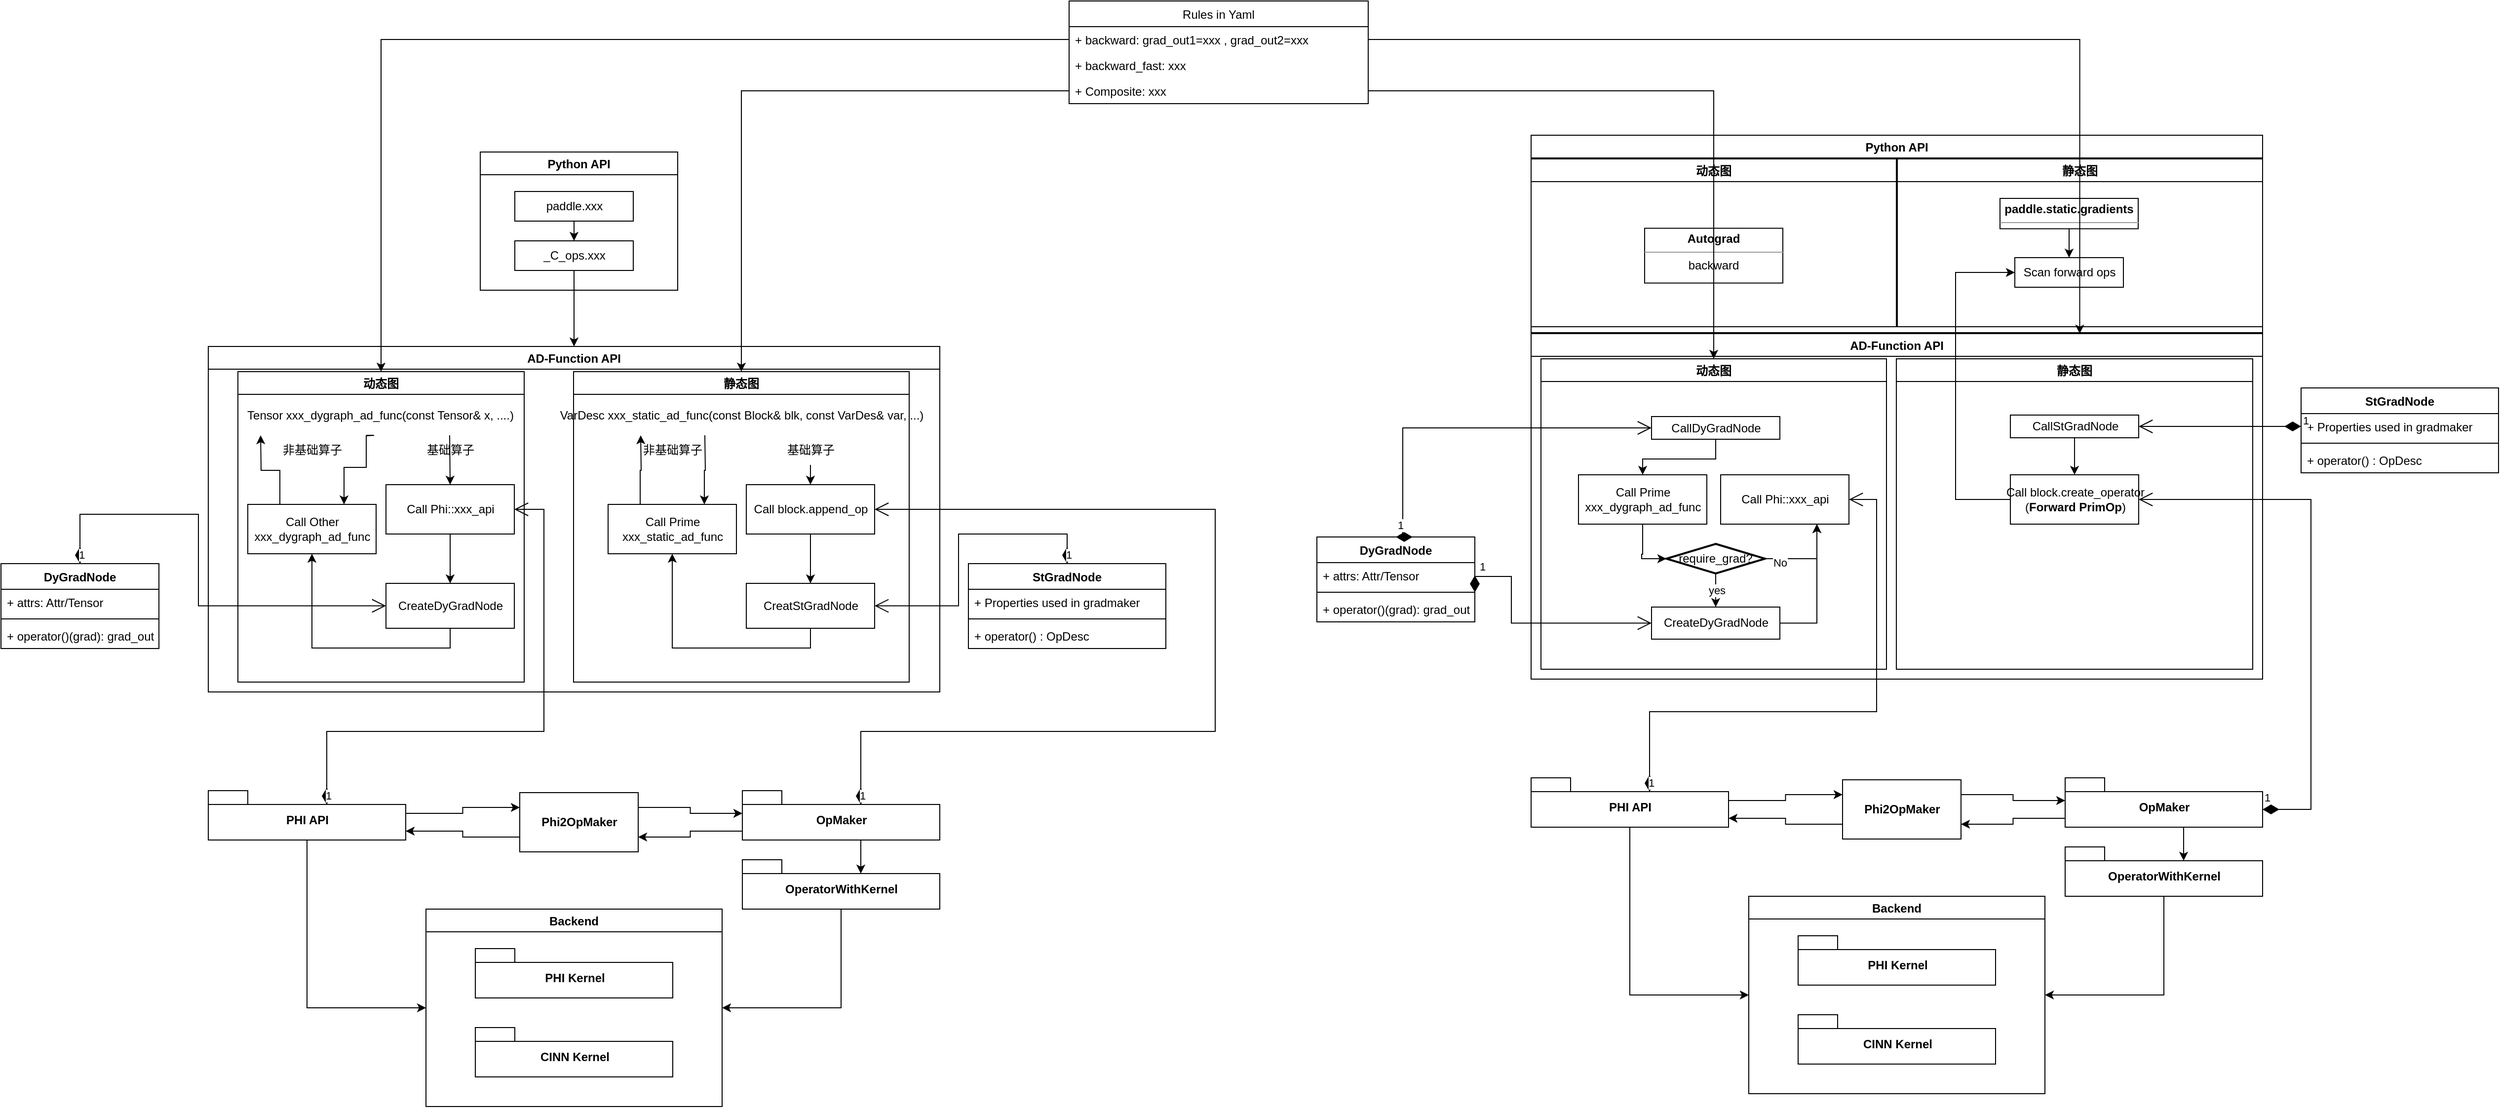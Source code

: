 <mxfile version="20.2.5" type="github">
  <diagram id="AyWnoLKwbGapCT2SXxWh" name="Page-1">
    <mxGraphModel dx="4293" dy="2477" grid="1" gridSize="10" guides="1" tooltips="1" connect="1" arrows="1" fold="1" page="1" pageScale="1" pageWidth="850" pageHeight="1100" math="0" shadow="0">
      <root>
        <mxCell id="0" />
        <mxCell id="1" parent="0" />
        <mxCell id="U-4zYPPOTee5trkrOgwL-1" value="Python API" style="swimlane;" vertex="1" parent="1">
          <mxGeometry x="375.5" y="73" width="200" height="140" as="geometry" />
        </mxCell>
        <mxCell id="U-4zYPPOTee5trkrOgwL-66" style="edgeStyle=orthogonalEdgeStyle;rounded=0;orthogonalLoop=1;jettySize=auto;html=1;exitX=0.5;exitY=1;exitDx=0;exitDy=0;entryX=0.5;entryY=0;entryDx=0;entryDy=0;" edge="1" parent="U-4zYPPOTee5trkrOgwL-1" source="U-4zYPPOTee5trkrOgwL-5" target="U-4zYPPOTee5trkrOgwL-8">
          <mxGeometry relative="1" as="geometry" />
        </mxCell>
        <mxCell id="U-4zYPPOTee5trkrOgwL-5" value="paddle.xxx" style="rounded=0;whiteSpace=wrap;html=1;" vertex="1" parent="U-4zYPPOTee5trkrOgwL-1">
          <mxGeometry x="35" y="40" width="120" height="30" as="geometry" />
        </mxCell>
        <mxCell id="U-4zYPPOTee5trkrOgwL-8" value="_C_ops.xxx" style="rounded=0;whiteSpace=wrap;html=1;" vertex="1" parent="U-4zYPPOTee5trkrOgwL-1">
          <mxGeometry x="35" y="90" width="120" height="30" as="geometry" />
        </mxCell>
        <mxCell id="U-4zYPPOTee5trkrOgwL-2" value="AD-Function API" style="swimlane;startSize=23;" vertex="1" parent="1">
          <mxGeometry x="100" y="270" width="741" height="350" as="geometry" />
        </mxCell>
        <mxCell id="U-4zYPPOTee5trkrOgwL-11" value="动态图" style="swimlane;" vertex="1" parent="U-4zYPPOTee5trkrOgwL-2">
          <mxGeometry x="30" y="25.5" width="290" height="314.5" as="geometry" />
        </mxCell>
        <mxCell id="U-4zYPPOTee5trkrOgwL-17" value="Call Other&lt;br&gt;xxx_dygraph_ad_func" style="html=1;" vertex="1" parent="U-4zYPPOTee5trkrOgwL-11">
          <mxGeometry x="10" y="134.5" width="130" height="50" as="geometry" />
        </mxCell>
        <mxCell id="U-4zYPPOTee5trkrOgwL-18" value="Tensor xxx_dygraph_ad_func(const Tensor&amp;amp; x, ....)" style="text;html=1;align=center;verticalAlign=middle;resizable=0;points=[];autosize=1;strokeColor=none;fillColor=none;" vertex="1" parent="U-4zYPPOTee5trkrOgwL-11">
          <mxGeometry x="-1" y="29.5" width="290" height="30" as="geometry" />
        </mxCell>
        <mxCell id="U-4zYPPOTee5trkrOgwL-21" style="edgeStyle=orthogonalEdgeStyle;rounded=0;orthogonalLoop=1;jettySize=auto;html=1;entryX=0.75;entryY=0;entryDx=0;entryDy=0;" edge="1" parent="U-4zYPPOTee5trkrOgwL-11" target="U-4zYPPOTee5trkrOgwL-17">
          <mxGeometry relative="1" as="geometry">
            <mxPoint x="53" y="74.5" as="targetPoint" />
            <mxPoint x="130" y="64.5" as="sourcePoint" />
            <Array as="points">
              <mxPoint x="138" y="65" />
              <mxPoint x="130" y="65" />
              <mxPoint x="130" y="97" />
              <mxPoint x="108" y="97" />
            </Array>
          </mxGeometry>
        </mxCell>
        <mxCell id="U-4zYPPOTee5trkrOgwL-26" style="edgeStyle=orthogonalEdgeStyle;rounded=0;orthogonalLoop=1;jettySize=auto;html=1;exitX=0.5;exitY=1;exitDx=0;exitDy=0;entryX=0.5;entryY=1;entryDx=0;entryDy=0;" edge="1" parent="U-4zYPPOTee5trkrOgwL-11" source="U-4zYPPOTee5trkrOgwL-23" target="U-4zYPPOTee5trkrOgwL-17">
          <mxGeometry relative="1" as="geometry" />
        </mxCell>
        <mxCell id="U-4zYPPOTee5trkrOgwL-23" value="CreateDyGradNode" style="html=1;" vertex="1" parent="U-4zYPPOTee5trkrOgwL-11">
          <mxGeometry x="150" y="214.5" width="130" height="45.5" as="geometry" />
        </mxCell>
        <mxCell id="U-4zYPPOTee5trkrOgwL-27" style="edgeStyle=orthogonalEdgeStyle;rounded=0;orthogonalLoop=1;jettySize=auto;html=1;exitX=0.5;exitY=1;exitDx=0;exitDy=0;entryX=0.5;entryY=0;entryDx=0;entryDy=0;" edge="1" parent="U-4zYPPOTee5trkrOgwL-11" source="U-4zYPPOTee5trkrOgwL-24" target="U-4zYPPOTee5trkrOgwL-23">
          <mxGeometry relative="1" as="geometry" />
        </mxCell>
        <mxCell id="U-4zYPPOTee5trkrOgwL-24" value="Call Phi::xxx_api" style="html=1;" vertex="1" parent="U-4zYPPOTee5trkrOgwL-11">
          <mxGeometry x="150" y="114.5" width="130" height="50" as="geometry" />
        </mxCell>
        <mxCell id="U-4zYPPOTee5trkrOgwL-28" style="edgeStyle=orthogonalEdgeStyle;rounded=0;orthogonalLoop=1;jettySize=auto;html=1;exitX=0.5;exitY=1;exitDx=0;exitDy=0;entryX=0.5;entryY=0;entryDx=0;entryDy=0;" edge="1" parent="U-4zYPPOTee5trkrOgwL-11" target="U-4zYPPOTee5trkrOgwL-24">
          <mxGeometry relative="1" as="geometry">
            <mxPoint x="214.5" y="64.5" as="sourcePoint" />
            <mxPoint x="214.5" y="134.5" as="targetPoint" />
          </mxGeometry>
        </mxCell>
        <mxCell id="U-4zYPPOTee5trkrOgwL-157" value="非基础算子" style="text;html=1;align=center;verticalAlign=middle;resizable=0;points=[];autosize=1;strokeColor=none;fillColor=none;" vertex="1" parent="U-4zYPPOTee5trkrOgwL-11">
          <mxGeometry x="35" y="64.5" width="80" height="30" as="geometry" />
        </mxCell>
        <mxCell id="U-4zYPPOTee5trkrOgwL-158" value="基础算子" style="text;html=1;align=center;verticalAlign=middle;resizable=0;points=[];autosize=1;strokeColor=none;fillColor=none;" vertex="1" parent="U-4zYPPOTee5trkrOgwL-11">
          <mxGeometry x="180" y="64.5" width="70" height="30" as="geometry" />
        </mxCell>
        <mxCell id="U-4zYPPOTee5trkrOgwL-12" value="静态图" style="swimlane;" vertex="1" parent="U-4zYPPOTee5trkrOgwL-2">
          <mxGeometry x="370" y="25.5" width="340" height="314.5" as="geometry" />
        </mxCell>
        <mxCell id="U-4zYPPOTee5trkrOgwL-29" value="VarDesc xxx_static_ad_func(const Block&amp;amp; blk, const VarDes&amp;amp; var, ...)" style="text;html=1;align=center;verticalAlign=middle;resizable=0;points=[];autosize=1;strokeColor=none;fillColor=none;" vertex="1" parent="U-4zYPPOTee5trkrOgwL-12">
          <mxGeometry x="-25" y="29.5" width="390" height="30" as="geometry" />
        </mxCell>
        <mxCell id="U-4zYPPOTee5trkrOgwL-41" value="Call Prime&lt;br&gt;xxx_static_ad_func" style="html=1;" vertex="1" parent="U-4zYPPOTee5trkrOgwL-12">
          <mxGeometry x="35" y="134.5" width="130" height="50" as="geometry" />
        </mxCell>
        <mxCell id="U-4zYPPOTee5trkrOgwL-42" style="edgeStyle=orthogonalEdgeStyle;rounded=0;orthogonalLoop=1;jettySize=auto;html=1;exitX=0.4;exitY=1.167;exitDx=0;exitDy=0;entryX=0.75;entryY=0;entryDx=0;entryDy=0;exitPerimeter=0;" edge="1" parent="U-4zYPPOTee5trkrOgwL-12" target="U-4zYPPOTee5trkrOgwL-41">
          <mxGeometry relative="1" as="geometry">
            <mxPoint x="-32" y="-221" as="targetPoint" />
            <mxPoint x="133" y="64.51" as="sourcePoint" />
          </mxGeometry>
        </mxCell>
        <mxCell id="U-4zYPPOTee5trkrOgwL-43" style="edgeStyle=orthogonalEdgeStyle;rounded=0;orthogonalLoop=1;jettySize=auto;html=1;exitX=0.5;exitY=1;exitDx=0;exitDy=0;entryX=0.5;entryY=1;entryDx=0;entryDy=0;" edge="1" parent="U-4zYPPOTee5trkrOgwL-12" source="U-4zYPPOTee5trkrOgwL-44" target="U-4zYPPOTee5trkrOgwL-41">
          <mxGeometry relative="1" as="geometry" />
        </mxCell>
        <mxCell id="U-4zYPPOTee5trkrOgwL-44" value="CreatStGradNode" style="html=1;" vertex="1" parent="U-4zYPPOTee5trkrOgwL-12">
          <mxGeometry x="175" y="214.5" width="130" height="45.5" as="geometry" />
        </mxCell>
        <mxCell id="U-4zYPPOTee5trkrOgwL-45" style="edgeStyle=orthogonalEdgeStyle;rounded=0;orthogonalLoop=1;jettySize=auto;html=1;exitX=0.5;exitY=1;exitDx=0;exitDy=0;entryX=0.5;entryY=0;entryDx=0;entryDy=0;" edge="1" parent="U-4zYPPOTee5trkrOgwL-12" source="U-4zYPPOTee5trkrOgwL-46" target="U-4zYPPOTee5trkrOgwL-44">
          <mxGeometry relative="1" as="geometry" />
        </mxCell>
        <mxCell id="U-4zYPPOTee5trkrOgwL-46" value="Call block.append_op" style="html=1;" vertex="1" parent="U-4zYPPOTee5trkrOgwL-12">
          <mxGeometry x="175" y="114.5" width="130" height="50" as="geometry" />
        </mxCell>
        <mxCell id="U-4zYPPOTee5trkrOgwL-47" style="edgeStyle=orthogonalEdgeStyle;rounded=0;orthogonalLoop=1;jettySize=auto;html=1;exitX=0.5;exitY=1;exitDx=0;exitDy=0;entryX=0.5;entryY=0;entryDx=0;entryDy=0;startArrow=none;" edge="1" parent="U-4zYPPOTee5trkrOgwL-12" target="U-4zYPPOTee5trkrOgwL-46" source="U-4zYPPOTee5trkrOgwL-174">
          <mxGeometry relative="1" as="geometry">
            <mxPoint x="239.5" y="64.5" as="sourcePoint" />
            <mxPoint x="129.5" y="-161" as="targetPoint" />
          </mxGeometry>
        </mxCell>
        <mxCell id="U-4zYPPOTee5trkrOgwL-48" style="edgeStyle=orthogonalEdgeStyle;rounded=0;orthogonalLoop=1;jettySize=auto;html=1;exitX=0.25;exitY=0;exitDx=0;exitDy=0;" edge="1" parent="U-4zYPPOTee5trkrOgwL-12" source="U-4zYPPOTee5trkrOgwL-41">
          <mxGeometry relative="1" as="geometry">
            <mxPoint x="68" y="64.5" as="targetPoint" />
          </mxGeometry>
        </mxCell>
        <mxCell id="U-4zYPPOTee5trkrOgwL-173" value="非基础算子" style="text;html=1;align=center;verticalAlign=middle;resizable=0;points=[];autosize=1;strokeColor=none;fillColor=none;" vertex="1" parent="U-4zYPPOTee5trkrOgwL-12">
          <mxGeometry x="60" y="64.5" width="80" height="30" as="geometry" />
        </mxCell>
        <mxCell id="U-4zYPPOTee5trkrOgwL-174" value="基础算子" style="text;html=1;align=center;verticalAlign=middle;resizable=0;points=[];autosize=1;strokeColor=none;fillColor=none;" vertex="1" parent="U-4zYPPOTee5trkrOgwL-12">
          <mxGeometry x="205" y="64.5" width="70" height="30" as="geometry" />
        </mxCell>
        <mxCell id="U-4zYPPOTee5trkrOgwL-20" style="edgeStyle=orthogonalEdgeStyle;rounded=0;orthogonalLoop=1;jettySize=auto;html=1;exitX=0.25;exitY=0;exitDx=0;exitDy=0;" edge="1" parent="1" source="U-4zYPPOTee5trkrOgwL-17">
          <mxGeometry relative="1" as="geometry">
            <mxPoint x="153" y="360" as="targetPoint" />
          </mxGeometry>
        </mxCell>
        <mxCell id="U-4zYPPOTee5trkrOgwL-49" value="StGradNode" style="swimlane;fontStyle=1;align=center;verticalAlign=top;childLayout=stackLayout;horizontal=1;startSize=26;horizontalStack=0;resizeParent=1;resizeParentMax=0;resizeLast=0;collapsible=1;marginBottom=0;" vertex="1" parent="1">
          <mxGeometry x="870" y="490" width="200" height="86" as="geometry" />
        </mxCell>
        <mxCell id="U-4zYPPOTee5trkrOgwL-50" value="+ Properties used in gradmaker" style="text;strokeColor=none;fillColor=none;align=left;verticalAlign=top;spacingLeft=4;spacingRight=4;overflow=hidden;rotatable=0;points=[[0,0.5],[1,0.5]];portConstraint=eastwest;" vertex="1" parent="U-4zYPPOTee5trkrOgwL-49">
          <mxGeometry y="26" width="200" height="26" as="geometry" />
        </mxCell>
        <mxCell id="U-4zYPPOTee5trkrOgwL-51" value="" style="line;strokeWidth=1;fillColor=none;align=left;verticalAlign=middle;spacingTop=-1;spacingLeft=3;spacingRight=3;rotatable=0;labelPosition=right;points=[];portConstraint=eastwest;" vertex="1" parent="U-4zYPPOTee5trkrOgwL-49">
          <mxGeometry y="52" width="200" height="8" as="geometry" />
        </mxCell>
        <mxCell id="U-4zYPPOTee5trkrOgwL-52" value="+ operator() : OpDesc" style="text;strokeColor=none;fillColor=none;align=left;verticalAlign=top;spacingLeft=4;spacingRight=4;overflow=hidden;rotatable=0;points=[[0,0.5],[1,0.5]];portConstraint=eastwest;" vertex="1" parent="U-4zYPPOTee5trkrOgwL-49">
          <mxGeometry y="60" width="200" height="26" as="geometry" />
        </mxCell>
        <mxCell id="U-4zYPPOTee5trkrOgwL-53" value="DyGradNode" style="swimlane;fontStyle=1;align=center;verticalAlign=top;childLayout=stackLayout;horizontal=1;startSize=26;horizontalStack=0;resizeParent=1;resizeParentMax=0;resizeLast=0;collapsible=1;marginBottom=0;" vertex="1" parent="1">
          <mxGeometry x="-110" y="490" width="160" height="86" as="geometry" />
        </mxCell>
        <mxCell id="U-4zYPPOTee5trkrOgwL-54" value="+ attrs: Attr/Tensor" style="text;strokeColor=none;fillColor=none;align=left;verticalAlign=top;spacingLeft=4;spacingRight=4;overflow=hidden;rotatable=0;points=[[0,0.5],[1,0.5]];portConstraint=eastwest;" vertex="1" parent="U-4zYPPOTee5trkrOgwL-53">
          <mxGeometry y="26" width="160" height="26" as="geometry" />
        </mxCell>
        <mxCell id="U-4zYPPOTee5trkrOgwL-55" value="" style="line;strokeWidth=1;fillColor=none;align=left;verticalAlign=middle;spacingTop=-1;spacingLeft=3;spacingRight=3;rotatable=0;labelPosition=right;points=[];portConstraint=eastwest;" vertex="1" parent="U-4zYPPOTee5trkrOgwL-53">
          <mxGeometry y="52" width="160" height="8" as="geometry" />
        </mxCell>
        <mxCell id="U-4zYPPOTee5trkrOgwL-56" value="+ operator()(grad): grad_out" style="text;strokeColor=none;fillColor=none;align=left;verticalAlign=top;spacingLeft=4;spacingRight=4;overflow=hidden;rotatable=0;points=[[0,0.5],[1,0.5]];portConstraint=eastwest;" vertex="1" parent="U-4zYPPOTee5trkrOgwL-53">
          <mxGeometry y="60" width="160" height="26" as="geometry" />
        </mxCell>
        <mxCell id="U-4zYPPOTee5trkrOgwL-61" value="1" style="endArrow=open;html=1;endSize=12;startArrow=diamondThin;startSize=14;startFill=1;edgeStyle=orthogonalEdgeStyle;align=left;verticalAlign=bottom;rounded=0;exitX=0.5;exitY=0;exitDx=0;exitDy=0;entryX=1;entryY=0.5;entryDx=0;entryDy=0;" edge="1" parent="1" source="U-4zYPPOTee5trkrOgwL-49" target="U-4zYPPOTee5trkrOgwL-44">
          <mxGeometry x="-1" y="3" relative="1" as="geometry">
            <mxPoint x="910" y="330" as="sourcePoint" />
            <mxPoint x="1070" y="330" as="targetPoint" />
            <Array as="points">
              <mxPoint x="970" y="460" />
              <mxPoint x="860" y="460" />
              <mxPoint x="860" y="533" />
            </Array>
          </mxGeometry>
        </mxCell>
        <mxCell id="U-4zYPPOTee5trkrOgwL-62" value="1" style="endArrow=open;html=1;endSize=12;startArrow=diamondThin;startSize=14;startFill=1;edgeStyle=orthogonalEdgeStyle;align=left;verticalAlign=bottom;rounded=0;exitX=0.5;exitY=0;exitDx=0;exitDy=0;entryX=0;entryY=0.5;entryDx=0;entryDy=0;" edge="1" parent="1" source="U-4zYPPOTee5trkrOgwL-53" target="U-4zYPPOTee5trkrOgwL-23">
          <mxGeometry x="-1" y="3" relative="1" as="geometry">
            <mxPoint x="-60" y="410" as="sourcePoint" />
            <mxPoint x="100" y="410" as="targetPoint" />
            <Array as="points">
              <mxPoint x="-30" y="440" />
              <mxPoint x="90" y="440" />
              <mxPoint x="90" y="533" />
            </Array>
          </mxGeometry>
        </mxCell>
        <mxCell id="U-4zYPPOTee5trkrOgwL-67" style="edgeStyle=orthogonalEdgeStyle;rounded=0;orthogonalLoop=1;jettySize=auto;html=1;exitX=0.5;exitY=1;exitDx=0;exitDy=0;entryX=0.5;entryY=0;entryDx=0;entryDy=0;" edge="1" parent="1" source="U-4zYPPOTee5trkrOgwL-8" target="U-4zYPPOTee5trkrOgwL-2">
          <mxGeometry relative="1" as="geometry" />
        </mxCell>
        <mxCell id="U-4zYPPOTee5trkrOgwL-72" style="edgeStyle=orthogonalEdgeStyle;rounded=0;orthogonalLoop=1;jettySize=auto;html=1;exitX=0;exitY=0;exitDx=200;exitDy=23;exitPerimeter=0;entryX=0;entryY=0.25;entryDx=0;entryDy=0;" edge="1" parent="1" source="U-4zYPPOTee5trkrOgwL-69" target="U-4zYPPOTee5trkrOgwL-87">
          <mxGeometry relative="1" as="geometry" />
        </mxCell>
        <mxCell id="U-4zYPPOTee5trkrOgwL-75" style="edgeStyle=orthogonalEdgeStyle;rounded=0;orthogonalLoop=1;jettySize=auto;html=1;exitX=0.5;exitY=1;exitDx=0;exitDy=0;exitPerimeter=0;entryX=0;entryY=0.5;entryDx=0;entryDy=0;" edge="1" parent="1" source="U-4zYPPOTee5trkrOgwL-69" target="U-4zYPPOTee5trkrOgwL-79">
          <mxGeometry relative="1" as="geometry">
            <mxPoint x="248" y="992.0" as="targetPoint" />
          </mxGeometry>
        </mxCell>
        <mxCell id="U-4zYPPOTee5trkrOgwL-69" value="PHI API" style="shape=folder;fontStyle=1;spacingTop=10;tabWidth=40;tabHeight=14;tabPosition=left;html=1;" vertex="1" parent="1">
          <mxGeometry x="100" y="720" width="200" height="50" as="geometry" />
        </mxCell>
        <mxCell id="U-4zYPPOTee5trkrOgwL-76" style="edgeStyle=orthogonalEdgeStyle;rounded=0;orthogonalLoop=1;jettySize=auto;html=1;exitX=0.5;exitY=1;exitDx=0;exitDy=0;exitPerimeter=0;entryX=0;entryY=0;entryDx=120;entryDy=14;entryPerimeter=0;" edge="1" parent="1" source="U-4zYPPOTee5trkrOgwL-70" target="U-4zYPPOTee5trkrOgwL-71">
          <mxGeometry relative="1" as="geometry" />
        </mxCell>
        <mxCell id="U-4zYPPOTee5trkrOgwL-91" style="edgeStyle=orthogonalEdgeStyle;rounded=0;orthogonalLoop=1;jettySize=auto;html=1;exitX=0;exitY=0;exitDx=0;exitDy=41;exitPerimeter=0;entryX=1;entryY=0.75;entryDx=0;entryDy=0;" edge="1" parent="1" source="U-4zYPPOTee5trkrOgwL-70" target="U-4zYPPOTee5trkrOgwL-87">
          <mxGeometry relative="1" as="geometry" />
        </mxCell>
        <mxCell id="U-4zYPPOTee5trkrOgwL-70" value="OpMaker" style="shape=folder;fontStyle=1;spacingTop=10;tabWidth=40;tabHeight=14;tabPosition=left;html=1;" vertex="1" parent="1">
          <mxGeometry x="641" y="720" width="200" height="50" as="geometry" />
        </mxCell>
        <mxCell id="U-4zYPPOTee5trkrOgwL-82" style="edgeStyle=orthogonalEdgeStyle;rounded=0;orthogonalLoop=1;jettySize=auto;html=1;exitX=0.5;exitY=1;exitDx=0;exitDy=0;exitPerimeter=0;entryX=1;entryY=0.5;entryDx=0;entryDy=0;" edge="1" parent="1" source="U-4zYPPOTee5trkrOgwL-71" target="U-4zYPPOTee5trkrOgwL-79">
          <mxGeometry relative="1" as="geometry" />
        </mxCell>
        <mxCell id="U-4zYPPOTee5trkrOgwL-71" value="OperatorWithKernel" style="shape=folder;fontStyle=1;spacingTop=10;tabWidth=40;tabHeight=14;tabPosition=left;html=1;" vertex="1" parent="1">
          <mxGeometry x="641" y="790" width="200" height="50" as="geometry" />
        </mxCell>
        <mxCell id="U-4zYPPOTee5trkrOgwL-79" value="Backend" style="swimlane;" vertex="1" parent="1">
          <mxGeometry x="320.5" y="840" width="300" height="200" as="geometry" />
        </mxCell>
        <mxCell id="U-4zYPPOTee5trkrOgwL-80" value="PHI Kernel" style="shape=folder;fontStyle=1;spacingTop=10;tabWidth=40;tabHeight=14;tabPosition=left;html=1;" vertex="1" parent="U-4zYPPOTee5trkrOgwL-79">
          <mxGeometry x="50" y="40" width="200" height="50" as="geometry" />
        </mxCell>
        <mxCell id="U-4zYPPOTee5trkrOgwL-81" value="CINN Kernel" style="shape=folder;fontStyle=1;spacingTop=10;tabWidth=40;tabHeight=14;tabPosition=left;html=1;" vertex="1" parent="U-4zYPPOTee5trkrOgwL-79">
          <mxGeometry x="50" y="120" width="200" height="50" as="geometry" />
        </mxCell>
        <mxCell id="U-4zYPPOTee5trkrOgwL-88" style="edgeStyle=orthogonalEdgeStyle;rounded=0;orthogonalLoop=1;jettySize=auto;html=1;exitX=1;exitY=0.25;exitDx=0;exitDy=0;entryX=0;entryY=0;entryDx=0;entryDy=23;entryPerimeter=0;" edge="1" parent="1" source="U-4zYPPOTee5trkrOgwL-87" target="U-4zYPPOTee5trkrOgwL-70">
          <mxGeometry relative="1" as="geometry" />
        </mxCell>
        <mxCell id="U-4zYPPOTee5trkrOgwL-92" style="edgeStyle=orthogonalEdgeStyle;rounded=0;orthogonalLoop=1;jettySize=auto;html=1;exitX=0;exitY=0.75;exitDx=0;exitDy=0;entryX=0;entryY=0;entryDx=200;entryDy=41;entryPerimeter=0;" edge="1" parent="1" source="U-4zYPPOTee5trkrOgwL-87" target="U-4zYPPOTee5trkrOgwL-69">
          <mxGeometry relative="1" as="geometry" />
        </mxCell>
        <mxCell id="U-4zYPPOTee5trkrOgwL-87" value="&lt;b&gt;Phi2OpMaker&lt;/b&gt;" style="rounded=0;whiteSpace=wrap;html=1;" vertex="1" parent="1">
          <mxGeometry x="415.5" y="722" width="120" height="60" as="geometry" />
        </mxCell>
        <mxCell id="U-4zYPPOTee5trkrOgwL-94" value="Python API" style="swimlane;" vertex="1" parent="1">
          <mxGeometry x="1440" y="56" width="741" height="200" as="geometry" />
        </mxCell>
        <mxCell id="U-4zYPPOTee5trkrOgwL-151" value="静态图" style="swimlane;" vertex="1" parent="U-4zYPPOTee5trkrOgwL-94">
          <mxGeometry x="371" y="24" width="370" height="170" as="geometry" />
        </mxCell>
        <mxCell id="U-4zYPPOTee5trkrOgwL-186" style="edgeStyle=orthogonalEdgeStyle;rounded=0;orthogonalLoop=1;jettySize=auto;html=1;exitX=0.5;exitY=1;exitDx=0;exitDy=0;entryX=0.5;entryY=0;entryDx=0;entryDy=0;" edge="1" parent="U-4zYPPOTee5trkrOgwL-151" source="U-4zYPPOTee5trkrOgwL-154" target="U-4zYPPOTee5trkrOgwL-156">
          <mxGeometry relative="1" as="geometry" />
        </mxCell>
        <mxCell id="U-4zYPPOTee5trkrOgwL-154" value="&lt;p style=&quot;margin:0px;margin-top:4px;text-align:center;&quot;&gt;&lt;b&gt;paddle.static.gradients&lt;/b&gt;&lt;/p&gt;&lt;hr size=&quot;1&quot;&gt;&lt;div style=&quot;text-align: center; height: 2px;&quot;&gt;&lt;br&gt;&lt;/div&gt;" style="verticalAlign=top;align=left;overflow=fill;fontSize=12;fontFamily=Helvetica;html=1;" vertex="1" parent="U-4zYPPOTee5trkrOgwL-151">
          <mxGeometry x="104" y="40" width="140" height="30.75" as="geometry" />
        </mxCell>
        <mxCell id="U-4zYPPOTee5trkrOgwL-156" value="Scan forward ops" style="html=1;" vertex="1" parent="U-4zYPPOTee5trkrOgwL-151">
          <mxGeometry x="119" y="100" width="110" height="30" as="geometry" />
        </mxCell>
        <mxCell id="U-4zYPPOTee5trkrOgwL-98" value="AD-Function API" style="swimlane;startSize=23;" vertex="1" parent="1">
          <mxGeometry x="1440" y="257" width="741" height="350" as="geometry" />
        </mxCell>
        <mxCell id="U-4zYPPOTee5trkrOgwL-99" value="动态图" style="swimlane;" vertex="1" parent="U-4zYPPOTee5trkrOgwL-98">
          <mxGeometry x="10" y="25.5" width="350" height="314.5" as="geometry" />
        </mxCell>
        <mxCell id="U-4zYPPOTee5trkrOgwL-162" style="edgeStyle=orthogonalEdgeStyle;rounded=0;orthogonalLoop=1;jettySize=auto;html=1;exitX=0.5;exitY=1;exitDx=0;exitDy=0;entryX=0;entryY=0.5;entryDx=0;entryDy=0;entryPerimeter=0;" edge="1" parent="U-4zYPPOTee5trkrOgwL-99" source="U-4zYPPOTee5trkrOgwL-100" target="U-4zYPPOTee5trkrOgwL-161">
          <mxGeometry relative="1" as="geometry">
            <Array as="points">
              <mxPoint x="103" y="198" />
              <mxPoint x="102" y="203" />
            </Array>
          </mxGeometry>
        </mxCell>
        <mxCell id="U-4zYPPOTee5trkrOgwL-100" value="Call Prime&lt;br&gt;xxx_dygraph_ad_func" style="html=1;" vertex="1" parent="U-4zYPPOTee5trkrOgwL-99">
          <mxGeometry x="38" y="117.5" width="130" height="50" as="geometry" />
        </mxCell>
        <mxCell id="U-4zYPPOTee5trkrOgwL-106" value="Call Phi::xxx_api" style="html=1;" vertex="1" parent="U-4zYPPOTee5trkrOgwL-99">
          <mxGeometry x="182" y="117.5" width="130" height="50" as="geometry" />
        </mxCell>
        <mxCell id="U-4zYPPOTee5trkrOgwL-159" value="CallDyGradNode" style="html=1;" vertex="1" parent="U-4zYPPOTee5trkrOgwL-99">
          <mxGeometry x="112" y="58.5" width="130" height="23" as="geometry" />
        </mxCell>
        <mxCell id="U-4zYPPOTee5trkrOgwL-118" style="edgeStyle=orthogonalEdgeStyle;rounded=0;orthogonalLoop=1;jettySize=auto;html=1;exitX=0.5;exitY=1;exitDx=0;exitDy=0;entryX=0.5;entryY=0;entryDx=0;entryDy=0;" edge="1" parent="U-4zYPPOTee5trkrOgwL-99" source="U-4zYPPOTee5trkrOgwL-159" target="U-4zYPPOTee5trkrOgwL-100">
          <mxGeometry relative="1" as="geometry">
            <mxPoint x="75" y="64.5" as="targetPoint" />
          </mxGeometry>
        </mxCell>
        <mxCell id="U-4zYPPOTee5trkrOgwL-165" style="edgeStyle=orthogonalEdgeStyle;rounded=0;orthogonalLoop=1;jettySize=auto;html=1;exitX=0.5;exitY=1;exitDx=0;exitDy=0;exitPerimeter=0;entryX=0.5;entryY=0;entryDx=0;entryDy=0;" edge="1" parent="U-4zYPPOTee5trkrOgwL-99" source="U-4zYPPOTee5trkrOgwL-161" target="U-4zYPPOTee5trkrOgwL-164">
          <mxGeometry relative="1" as="geometry" />
        </mxCell>
        <mxCell id="U-4zYPPOTee5trkrOgwL-168" value="yes" style="edgeLabel;html=1;align=center;verticalAlign=middle;resizable=0;points=[];" vertex="1" connectable="0" parent="U-4zYPPOTee5trkrOgwL-165">
          <mxGeometry x="-0.03" y="1" relative="1" as="geometry">
            <mxPoint as="offset" />
          </mxGeometry>
        </mxCell>
        <mxCell id="U-4zYPPOTee5trkrOgwL-169" style="edgeStyle=orthogonalEdgeStyle;rounded=0;orthogonalLoop=1;jettySize=auto;html=1;exitX=1;exitY=0.5;exitDx=0;exitDy=0;exitPerimeter=0;entryX=0.75;entryY=1;entryDx=0;entryDy=0;" edge="1" parent="U-4zYPPOTee5trkrOgwL-99" source="U-4zYPPOTee5trkrOgwL-161" target="U-4zYPPOTee5trkrOgwL-106">
          <mxGeometry relative="1" as="geometry" />
        </mxCell>
        <mxCell id="U-4zYPPOTee5trkrOgwL-170" value="No" style="edgeLabel;html=1;align=center;verticalAlign=middle;resizable=0;points=[];" vertex="1" connectable="0" parent="U-4zYPPOTee5trkrOgwL-169">
          <mxGeometry x="-0.661" y="-4" relative="1" as="geometry">
            <mxPoint as="offset" />
          </mxGeometry>
        </mxCell>
        <mxCell id="U-4zYPPOTee5trkrOgwL-161" value="require_grad?" style="strokeWidth=2;html=1;shape=mxgraph.flowchart.decision;whiteSpace=wrap;" vertex="1" parent="U-4zYPPOTee5trkrOgwL-99">
          <mxGeometry x="127" y="187.5" width="100" height="30" as="geometry" />
        </mxCell>
        <mxCell id="U-4zYPPOTee5trkrOgwL-167" style="edgeStyle=orthogonalEdgeStyle;rounded=0;orthogonalLoop=1;jettySize=auto;html=1;exitX=1;exitY=0.5;exitDx=0;exitDy=0;entryX=0.75;entryY=1;entryDx=0;entryDy=0;" edge="1" parent="U-4zYPPOTee5trkrOgwL-99" source="U-4zYPPOTee5trkrOgwL-164" target="U-4zYPPOTee5trkrOgwL-106">
          <mxGeometry relative="1" as="geometry" />
        </mxCell>
        <mxCell id="U-4zYPPOTee5trkrOgwL-164" value="CreateDyGradNode" style="html=1;" vertex="1" parent="U-4zYPPOTee5trkrOgwL-99">
          <mxGeometry x="112" y="251.5" width="130" height="32.5" as="geometry" />
        </mxCell>
        <mxCell id="U-4zYPPOTee5trkrOgwL-108" value="静态图" style="swimlane;" vertex="1" parent="U-4zYPPOTee5trkrOgwL-98">
          <mxGeometry x="370" y="25.5" width="361" height="314.5" as="geometry" />
        </mxCell>
        <mxCell id="U-4zYPPOTee5trkrOgwL-115" value="Call block.create_operator&lt;br&gt;(&lt;b&gt;Forward PrimOp&lt;/b&gt;)" style="html=1;" vertex="1" parent="U-4zYPPOTee5trkrOgwL-108">
          <mxGeometry x="115.5" y="117.5" width="130" height="50" as="geometry" />
        </mxCell>
        <mxCell id="U-4zYPPOTee5trkrOgwL-116" style="edgeStyle=orthogonalEdgeStyle;rounded=0;orthogonalLoop=1;jettySize=auto;html=1;entryX=0.5;entryY=0;entryDx=0;entryDy=0;exitX=0.5;exitY=1;exitDx=0;exitDy=0;" edge="1" parent="U-4zYPPOTee5trkrOgwL-108" target="U-4zYPPOTee5trkrOgwL-115" source="U-4zYPPOTee5trkrOgwL-172">
          <mxGeometry relative="1" as="geometry">
            <mxPoint x="175" y="97.5" as="sourcePoint" />
            <mxPoint x="129.5" y="-161" as="targetPoint" />
          </mxGeometry>
        </mxCell>
        <mxCell id="U-4zYPPOTee5trkrOgwL-172" value="CallStGradNode" style="html=1;" vertex="1" parent="U-4zYPPOTee5trkrOgwL-108">
          <mxGeometry x="115.5" y="57" width="130" height="23" as="geometry" />
        </mxCell>
        <mxCell id="U-4zYPPOTee5trkrOgwL-119" value="StGradNode" style="swimlane;fontStyle=1;align=center;verticalAlign=top;childLayout=stackLayout;horizontal=1;startSize=26;horizontalStack=0;resizeParent=1;resizeParentMax=0;resizeLast=0;collapsible=1;marginBottom=0;" vertex="1" parent="1">
          <mxGeometry x="2220" y="312" width="200" height="86" as="geometry" />
        </mxCell>
        <mxCell id="U-4zYPPOTee5trkrOgwL-120" value="+ Properties used in gradmaker" style="text;strokeColor=none;fillColor=none;align=left;verticalAlign=top;spacingLeft=4;spacingRight=4;overflow=hidden;rotatable=0;points=[[0,0.5],[1,0.5]];portConstraint=eastwest;" vertex="1" parent="U-4zYPPOTee5trkrOgwL-119">
          <mxGeometry y="26" width="200" height="26" as="geometry" />
        </mxCell>
        <mxCell id="U-4zYPPOTee5trkrOgwL-121" value="" style="line;strokeWidth=1;fillColor=none;align=left;verticalAlign=middle;spacingTop=-1;spacingLeft=3;spacingRight=3;rotatable=0;labelPosition=right;points=[];portConstraint=eastwest;" vertex="1" parent="U-4zYPPOTee5trkrOgwL-119">
          <mxGeometry y="52" width="200" height="8" as="geometry" />
        </mxCell>
        <mxCell id="U-4zYPPOTee5trkrOgwL-122" value="+ operator() : OpDesc" style="text;strokeColor=none;fillColor=none;align=left;verticalAlign=top;spacingLeft=4;spacingRight=4;overflow=hidden;rotatable=0;points=[[0,0.5],[1,0.5]];portConstraint=eastwest;" vertex="1" parent="U-4zYPPOTee5trkrOgwL-119">
          <mxGeometry y="60" width="200" height="26" as="geometry" />
        </mxCell>
        <mxCell id="U-4zYPPOTee5trkrOgwL-130" style="edgeStyle=orthogonalEdgeStyle;rounded=0;orthogonalLoop=1;jettySize=auto;html=1;exitX=0;exitY=0;exitDx=200;exitDy=23;exitPerimeter=0;entryX=0;entryY=0.25;entryDx=0;entryDy=0;" edge="1" parent="1" source="U-4zYPPOTee5trkrOgwL-132" target="U-4zYPPOTee5trkrOgwL-145">
          <mxGeometry relative="1" as="geometry" />
        </mxCell>
        <mxCell id="U-4zYPPOTee5trkrOgwL-131" style="edgeStyle=orthogonalEdgeStyle;rounded=0;orthogonalLoop=1;jettySize=auto;html=1;exitX=0.5;exitY=1;exitDx=0;exitDy=0;exitPerimeter=0;entryX=0;entryY=0.5;entryDx=0;entryDy=0;" edge="1" parent="1" source="U-4zYPPOTee5trkrOgwL-132" target="U-4zYPPOTee5trkrOgwL-138">
          <mxGeometry relative="1" as="geometry">
            <mxPoint x="1588" y="979.0" as="targetPoint" />
          </mxGeometry>
        </mxCell>
        <mxCell id="U-4zYPPOTee5trkrOgwL-132" value="PHI API" style="shape=folder;fontStyle=1;spacingTop=10;tabWidth=40;tabHeight=14;tabPosition=left;html=1;" vertex="1" parent="1">
          <mxGeometry x="1440" y="707" width="200" height="50" as="geometry" />
        </mxCell>
        <mxCell id="U-4zYPPOTee5trkrOgwL-133" style="edgeStyle=orthogonalEdgeStyle;rounded=0;orthogonalLoop=1;jettySize=auto;html=1;exitX=0.5;exitY=1;exitDx=0;exitDy=0;exitPerimeter=0;entryX=0;entryY=0;entryDx=120;entryDy=14;entryPerimeter=0;" edge="1" parent="1" source="U-4zYPPOTee5trkrOgwL-135" target="U-4zYPPOTee5trkrOgwL-137">
          <mxGeometry relative="1" as="geometry" />
        </mxCell>
        <mxCell id="U-4zYPPOTee5trkrOgwL-134" style="edgeStyle=orthogonalEdgeStyle;rounded=0;orthogonalLoop=1;jettySize=auto;html=1;exitX=0;exitY=0;exitDx=0;exitDy=41;exitPerimeter=0;entryX=1;entryY=0.75;entryDx=0;entryDy=0;" edge="1" parent="1" source="U-4zYPPOTee5trkrOgwL-135" target="U-4zYPPOTee5trkrOgwL-145">
          <mxGeometry relative="1" as="geometry" />
        </mxCell>
        <mxCell id="U-4zYPPOTee5trkrOgwL-135" value="OpMaker" style="shape=folder;fontStyle=1;spacingTop=10;tabWidth=40;tabHeight=14;tabPosition=left;html=1;" vertex="1" parent="1">
          <mxGeometry x="1981" y="707" width="200" height="50" as="geometry" />
        </mxCell>
        <mxCell id="U-4zYPPOTee5trkrOgwL-136" style="edgeStyle=orthogonalEdgeStyle;rounded=0;orthogonalLoop=1;jettySize=auto;html=1;exitX=0.5;exitY=1;exitDx=0;exitDy=0;exitPerimeter=0;entryX=1;entryY=0.5;entryDx=0;entryDy=0;" edge="1" parent="1" source="U-4zYPPOTee5trkrOgwL-137" target="U-4zYPPOTee5trkrOgwL-138">
          <mxGeometry relative="1" as="geometry" />
        </mxCell>
        <mxCell id="U-4zYPPOTee5trkrOgwL-137" value="OperatorWithKernel" style="shape=folder;fontStyle=1;spacingTop=10;tabWidth=40;tabHeight=14;tabPosition=left;html=1;" vertex="1" parent="1">
          <mxGeometry x="1981" y="777" width="200" height="50" as="geometry" />
        </mxCell>
        <mxCell id="U-4zYPPOTee5trkrOgwL-138" value="Backend" style="swimlane;" vertex="1" parent="1">
          <mxGeometry x="1660.5" y="827" width="300" height="200" as="geometry" />
        </mxCell>
        <mxCell id="U-4zYPPOTee5trkrOgwL-139" value="PHI Kernel" style="shape=folder;fontStyle=1;spacingTop=10;tabWidth=40;tabHeight=14;tabPosition=left;html=1;" vertex="1" parent="U-4zYPPOTee5trkrOgwL-138">
          <mxGeometry x="50" y="40" width="200" height="50" as="geometry" />
        </mxCell>
        <mxCell id="U-4zYPPOTee5trkrOgwL-140" value="CINN Kernel" style="shape=folder;fontStyle=1;spacingTop=10;tabWidth=40;tabHeight=14;tabPosition=left;html=1;" vertex="1" parent="U-4zYPPOTee5trkrOgwL-138">
          <mxGeometry x="50" y="120" width="200" height="50" as="geometry" />
        </mxCell>
        <mxCell id="U-4zYPPOTee5trkrOgwL-143" style="edgeStyle=orthogonalEdgeStyle;rounded=0;orthogonalLoop=1;jettySize=auto;html=1;exitX=1;exitY=0.25;exitDx=0;exitDy=0;entryX=0;entryY=0;entryDx=0;entryDy=23;entryPerimeter=0;" edge="1" parent="1" source="U-4zYPPOTee5trkrOgwL-145" target="U-4zYPPOTee5trkrOgwL-135">
          <mxGeometry relative="1" as="geometry" />
        </mxCell>
        <mxCell id="U-4zYPPOTee5trkrOgwL-144" style="edgeStyle=orthogonalEdgeStyle;rounded=0;orthogonalLoop=1;jettySize=auto;html=1;exitX=0;exitY=0.75;exitDx=0;exitDy=0;entryX=0;entryY=0;entryDx=200;entryDy=41;entryPerimeter=0;" edge="1" parent="1" source="U-4zYPPOTee5trkrOgwL-145" target="U-4zYPPOTee5trkrOgwL-132">
          <mxGeometry relative="1" as="geometry" />
        </mxCell>
        <mxCell id="U-4zYPPOTee5trkrOgwL-145" value="&lt;b&gt;Phi2OpMaker&lt;/b&gt;" style="rounded=0;whiteSpace=wrap;html=1;" vertex="1" parent="1">
          <mxGeometry x="1755.5" y="709" width="120" height="60" as="geometry" />
        </mxCell>
        <mxCell id="U-4zYPPOTee5trkrOgwL-150" value="动态图" style="swimlane;" vertex="1" parent="1">
          <mxGeometry x="1440" y="80" width="370" height="170" as="geometry" />
        </mxCell>
        <mxCell id="U-4zYPPOTee5trkrOgwL-152" value="&lt;p style=&quot;margin:0px;margin-top:4px;text-align:center;&quot;&gt;&lt;b&gt;Autograd&lt;/b&gt;&lt;/p&gt;&lt;hr size=&quot;1&quot;&gt;&lt;div style=&quot;text-align: center; height: 2px;&quot;&gt;backward&lt;/div&gt;" style="verticalAlign=top;align=left;overflow=fill;fontSize=12;fontFamily=Helvetica;html=1;" vertex="1" parent="U-4zYPPOTee5trkrOgwL-150">
          <mxGeometry x="115" y="70.25" width="140" height="55.5" as="geometry" />
        </mxCell>
        <mxCell id="U-4zYPPOTee5trkrOgwL-123" value="DyGradNode" style="swimlane;fontStyle=1;align=center;verticalAlign=top;childLayout=stackLayout;horizontal=1;startSize=26;horizontalStack=0;resizeParent=1;resizeParentMax=0;resizeLast=0;collapsible=1;marginBottom=0;" vertex="1" parent="1">
          <mxGeometry x="1223" y="463" width="160" height="86" as="geometry" />
        </mxCell>
        <mxCell id="U-4zYPPOTee5trkrOgwL-124" value="+ attrs: Attr/Tensor" style="text;strokeColor=none;fillColor=none;align=left;verticalAlign=top;spacingLeft=4;spacingRight=4;overflow=hidden;rotatable=0;points=[[0,0.5],[1,0.5]];portConstraint=eastwest;" vertex="1" parent="U-4zYPPOTee5trkrOgwL-123">
          <mxGeometry y="26" width="160" height="26" as="geometry" />
        </mxCell>
        <mxCell id="U-4zYPPOTee5trkrOgwL-125" value="" style="line;strokeWidth=1;fillColor=none;align=left;verticalAlign=middle;spacingTop=-1;spacingLeft=3;spacingRight=3;rotatable=0;labelPosition=right;points=[];portConstraint=eastwest;" vertex="1" parent="U-4zYPPOTee5trkrOgwL-123">
          <mxGeometry y="52" width="160" height="8" as="geometry" />
        </mxCell>
        <mxCell id="U-4zYPPOTee5trkrOgwL-126" value="+ operator()(grad): grad_out" style="text;strokeColor=none;fillColor=none;align=left;verticalAlign=top;spacingLeft=4;spacingRight=4;overflow=hidden;rotatable=0;points=[[0,0.5],[1,0.5]];portConstraint=eastwest;" vertex="1" parent="U-4zYPPOTee5trkrOgwL-123">
          <mxGeometry y="60" width="160" height="26" as="geometry" />
        </mxCell>
        <mxCell id="U-4zYPPOTee5trkrOgwL-128" value="1" style="endArrow=open;html=1;endSize=12;startArrow=diamondThin;startSize=14;startFill=1;edgeStyle=orthogonalEdgeStyle;align=left;verticalAlign=bottom;rounded=0;exitX=0.5;exitY=0;exitDx=0;exitDy=0;entryX=0;entryY=0.5;entryDx=0;entryDy=0;" edge="1" parent="1" source="U-4zYPPOTee5trkrOgwL-123" target="U-4zYPPOTee5trkrOgwL-159">
          <mxGeometry x="-1" y="3" relative="1" as="geometry">
            <mxPoint x="1280" y="397" as="sourcePoint" />
            <mxPoint x="1600" y="519.75" as="targetPoint" />
            <Array as="points">
              <mxPoint x="1310" y="353" />
            </Array>
          </mxGeometry>
        </mxCell>
        <mxCell id="U-4zYPPOTee5trkrOgwL-166" value="1" style="endArrow=open;html=1;endSize=12;startArrow=diamondThin;startSize=14;startFill=1;edgeStyle=orthogonalEdgeStyle;align=left;verticalAlign=bottom;rounded=0;exitX=1;exitY=0.5;exitDx=0;exitDy=0;entryX=0;entryY=0.5;entryDx=0;entryDy=0;" edge="1" parent="1" source="U-4zYPPOTee5trkrOgwL-124" target="U-4zYPPOTee5trkrOgwL-164">
          <mxGeometry x="-1" y="3" relative="1" as="geometry">
            <mxPoint x="1320" y="474" as="sourcePoint" />
            <mxPoint x="1540" y="362.5" as="targetPoint" />
            <Array as="points">
              <mxPoint x="1420" y="503" />
              <mxPoint x="1420" y="550" />
            </Array>
          </mxGeometry>
        </mxCell>
        <mxCell id="U-4zYPPOTee5trkrOgwL-179" value="1" style="endArrow=open;html=1;endSize=12;startArrow=diamondThin;startSize=14;startFill=1;edgeStyle=orthogonalEdgeStyle;align=left;verticalAlign=bottom;rounded=0;exitX=0;exitY=0;exitDx=120;exitDy=14;exitPerimeter=0;entryX=1;entryY=0.5;entryDx=0;entryDy=0;" edge="1" parent="1" source="U-4zYPPOTee5trkrOgwL-69" target="U-4zYPPOTee5trkrOgwL-24">
          <mxGeometry x="-1" y="3" relative="1" as="geometry">
            <mxPoint x="250" y="670" as="sourcePoint" />
            <mxPoint x="410" y="670" as="targetPoint" />
            <Array as="points">
              <mxPoint x="220" y="660" />
              <mxPoint x="440" y="660" />
              <mxPoint x="440" y="435" />
            </Array>
          </mxGeometry>
        </mxCell>
        <mxCell id="U-4zYPPOTee5trkrOgwL-181" value="1" style="endArrow=open;html=1;endSize=12;startArrow=diamondThin;startSize=14;startFill=1;edgeStyle=orthogonalEdgeStyle;align=left;verticalAlign=bottom;rounded=0;exitX=0;exitY=0;exitDx=120;exitDy=14;exitPerimeter=0;entryX=1;entryY=0.5;entryDx=0;entryDy=0;" edge="1" parent="1" source="U-4zYPPOTee5trkrOgwL-70" target="U-4zYPPOTee5trkrOgwL-46">
          <mxGeometry x="-1" y="3" relative="1" as="geometry">
            <mxPoint x="590" y="770" as="sourcePoint" />
            <mxPoint x="750" y="770" as="targetPoint" />
            <Array as="points">
              <mxPoint x="761" y="660" />
              <mxPoint x="1120" y="660" />
              <mxPoint x="1120" y="435" />
            </Array>
          </mxGeometry>
        </mxCell>
        <mxCell id="U-4zYPPOTee5trkrOgwL-182" value="1" style="endArrow=open;html=1;endSize=12;startArrow=diamondThin;startSize=14;startFill=1;edgeStyle=orthogonalEdgeStyle;align=left;verticalAlign=bottom;rounded=0;exitX=0;exitY=0;exitDx=120;exitDy=14;exitPerimeter=0;entryX=1;entryY=0.5;entryDx=0;entryDy=0;" edge="1" parent="1" source="U-4zYPPOTee5trkrOgwL-132" target="U-4zYPPOTee5trkrOgwL-106">
          <mxGeometry x="-1" y="3" relative="1" as="geometry">
            <mxPoint x="1580" y="640" as="sourcePoint" />
            <mxPoint x="1740" y="640" as="targetPoint" />
            <Array as="points">
              <mxPoint x="1560" y="640" />
              <mxPoint x="1790" y="640" />
              <mxPoint x="1790" y="425" />
            </Array>
          </mxGeometry>
        </mxCell>
        <mxCell id="U-4zYPPOTee5trkrOgwL-184" value="1" style="endArrow=open;html=1;endSize=12;startArrow=diamondThin;startSize=14;startFill=1;edgeStyle=orthogonalEdgeStyle;align=left;verticalAlign=bottom;rounded=0;exitX=0;exitY=0.5;exitDx=0;exitDy=0;entryX=1;entryY=0.5;entryDx=0;entryDy=0;" edge="1" parent="1" source="U-4zYPPOTee5trkrOgwL-120" target="U-4zYPPOTee5trkrOgwL-172">
          <mxGeometry x="-1" y="3" relative="1" as="geometry">
            <mxPoint x="2270" y="440" as="sourcePoint" />
            <mxPoint x="2430" y="440" as="targetPoint" />
          </mxGeometry>
        </mxCell>
        <mxCell id="U-4zYPPOTee5trkrOgwL-185" value="1" style="endArrow=open;html=1;endSize=12;startArrow=diamondThin;startSize=14;startFill=1;edgeStyle=orthogonalEdgeStyle;align=left;verticalAlign=bottom;rounded=0;exitX=0;exitY=0;exitDx=200;exitDy=32;exitPerimeter=0;entryX=1;entryY=0.5;entryDx=0;entryDy=0;" edge="1" parent="1" source="U-4zYPPOTee5trkrOgwL-135" target="U-4zYPPOTee5trkrOgwL-115">
          <mxGeometry x="-1" y="3" relative="1" as="geometry">
            <mxPoint x="2350" y="510" as="sourcePoint" />
            <mxPoint x="2510" y="510" as="targetPoint" />
            <Array as="points">
              <mxPoint x="2230" y="739" />
              <mxPoint x="2230" y="425" />
            </Array>
          </mxGeometry>
        </mxCell>
        <mxCell id="U-4zYPPOTee5trkrOgwL-189" style="edgeStyle=orthogonalEdgeStyle;rounded=0;orthogonalLoop=1;jettySize=auto;html=1;exitX=0;exitY=0.5;exitDx=0;exitDy=0;entryX=0;entryY=0.5;entryDx=0;entryDy=0;" edge="1" parent="1" source="U-4zYPPOTee5trkrOgwL-115" target="U-4zYPPOTee5trkrOgwL-156">
          <mxGeometry relative="1" as="geometry">
            <Array as="points">
              <mxPoint x="1870" y="425" />
              <mxPoint x="1870" y="195" />
            </Array>
          </mxGeometry>
        </mxCell>
        <mxCell id="U-4zYPPOTee5trkrOgwL-191" value="Rules in Yaml" style="swimlane;fontStyle=0;childLayout=stackLayout;horizontal=1;startSize=26;fillColor=none;horizontalStack=0;resizeParent=1;resizeParentMax=0;resizeLast=0;collapsible=1;marginBottom=0;" vertex="1" parent="1">
          <mxGeometry x="972" y="-80" width="303" height="104" as="geometry" />
        </mxCell>
        <mxCell id="U-4zYPPOTee5trkrOgwL-192" value="+ backward: grad_out1=xxx , grad_out2=xxx" style="text;strokeColor=none;fillColor=none;align=left;verticalAlign=top;spacingLeft=4;spacingRight=4;overflow=hidden;rotatable=0;points=[[0,0.5],[1,0.5]];portConstraint=eastwest;" vertex="1" parent="U-4zYPPOTee5trkrOgwL-191">
          <mxGeometry y="26" width="303" height="26" as="geometry" />
        </mxCell>
        <mxCell id="U-4zYPPOTee5trkrOgwL-193" value="+ backward_fast: xxx" style="text;strokeColor=none;fillColor=none;align=left;verticalAlign=top;spacingLeft=4;spacingRight=4;overflow=hidden;rotatable=0;points=[[0,0.5],[1,0.5]];portConstraint=eastwest;" vertex="1" parent="U-4zYPPOTee5trkrOgwL-191">
          <mxGeometry y="52" width="303" height="26" as="geometry" />
        </mxCell>
        <mxCell id="U-4zYPPOTee5trkrOgwL-194" value="+ Composite: xxx" style="text;strokeColor=none;fillColor=none;align=left;verticalAlign=top;spacingLeft=4;spacingRight=4;overflow=hidden;rotatable=0;points=[[0,0.5],[1,0.5]];portConstraint=eastwest;" vertex="1" parent="U-4zYPPOTee5trkrOgwL-191">
          <mxGeometry y="78" width="303" height="26" as="geometry" />
        </mxCell>
        <mxCell id="U-4zYPPOTee5trkrOgwL-195" style="edgeStyle=orthogonalEdgeStyle;rounded=0;orthogonalLoop=1;jettySize=auto;html=1;exitX=0;exitY=0.5;exitDx=0;exitDy=0;entryX=0.5;entryY=0;entryDx=0;entryDy=0;" edge="1" parent="1" source="U-4zYPPOTee5trkrOgwL-192" target="U-4zYPPOTee5trkrOgwL-11">
          <mxGeometry relative="1" as="geometry" />
        </mxCell>
        <mxCell id="U-4zYPPOTee5trkrOgwL-196" style="edgeStyle=orthogonalEdgeStyle;rounded=0;orthogonalLoop=1;jettySize=auto;html=1;exitX=0;exitY=0.5;exitDx=0;exitDy=0;entryX=0.5;entryY=0;entryDx=0;entryDy=0;" edge="1" parent="1" source="U-4zYPPOTee5trkrOgwL-194" target="U-4zYPPOTee5trkrOgwL-12">
          <mxGeometry relative="1" as="geometry" />
        </mxCell>
        <mxCell id="U-4zYPPOTee5trkrOgwL-197" style="edgeStyle=orthogonalEdgeStyle;rounded=0;orthogonalLoop=1;jettySize=auto;html=1;exitX=1;exitY=0.5;exitDx=0;exitDy=0;entryX=0.75;entryY=0;entryDx=0;entryDy=0;" edge="1" parent="1" source="U-4zYPPOTee5trkrOgwL-192" target="U-4zYPPOTee5trkrOgwL-98">
          <mxGeometry relative="1" as="geometry" />
        </mxCell>
        <mxCell id="U-4zYPPOTee5trkrOgwL-198" style="edgeStyle=orthogonalEdgeStyle;rounded=0;orthogonalLoop=1;jettySize=auto;html=1;exitX=1;exitY=0.5;exitDx=0;exitDy=0;entryX=0.5;entryY=0;entryDx=0;entryDy=0;" edge="1" parent="1" source="U-4zYPPOTee5trkrOgwL-194" target="U-4zYPPOTee5trkrOgwL-99">
          <mxGeometry relative="1" as="geometry" />
        </mxCell>
      </root>
    </mxGraphModel>
  </diagram>
</mxfile>
